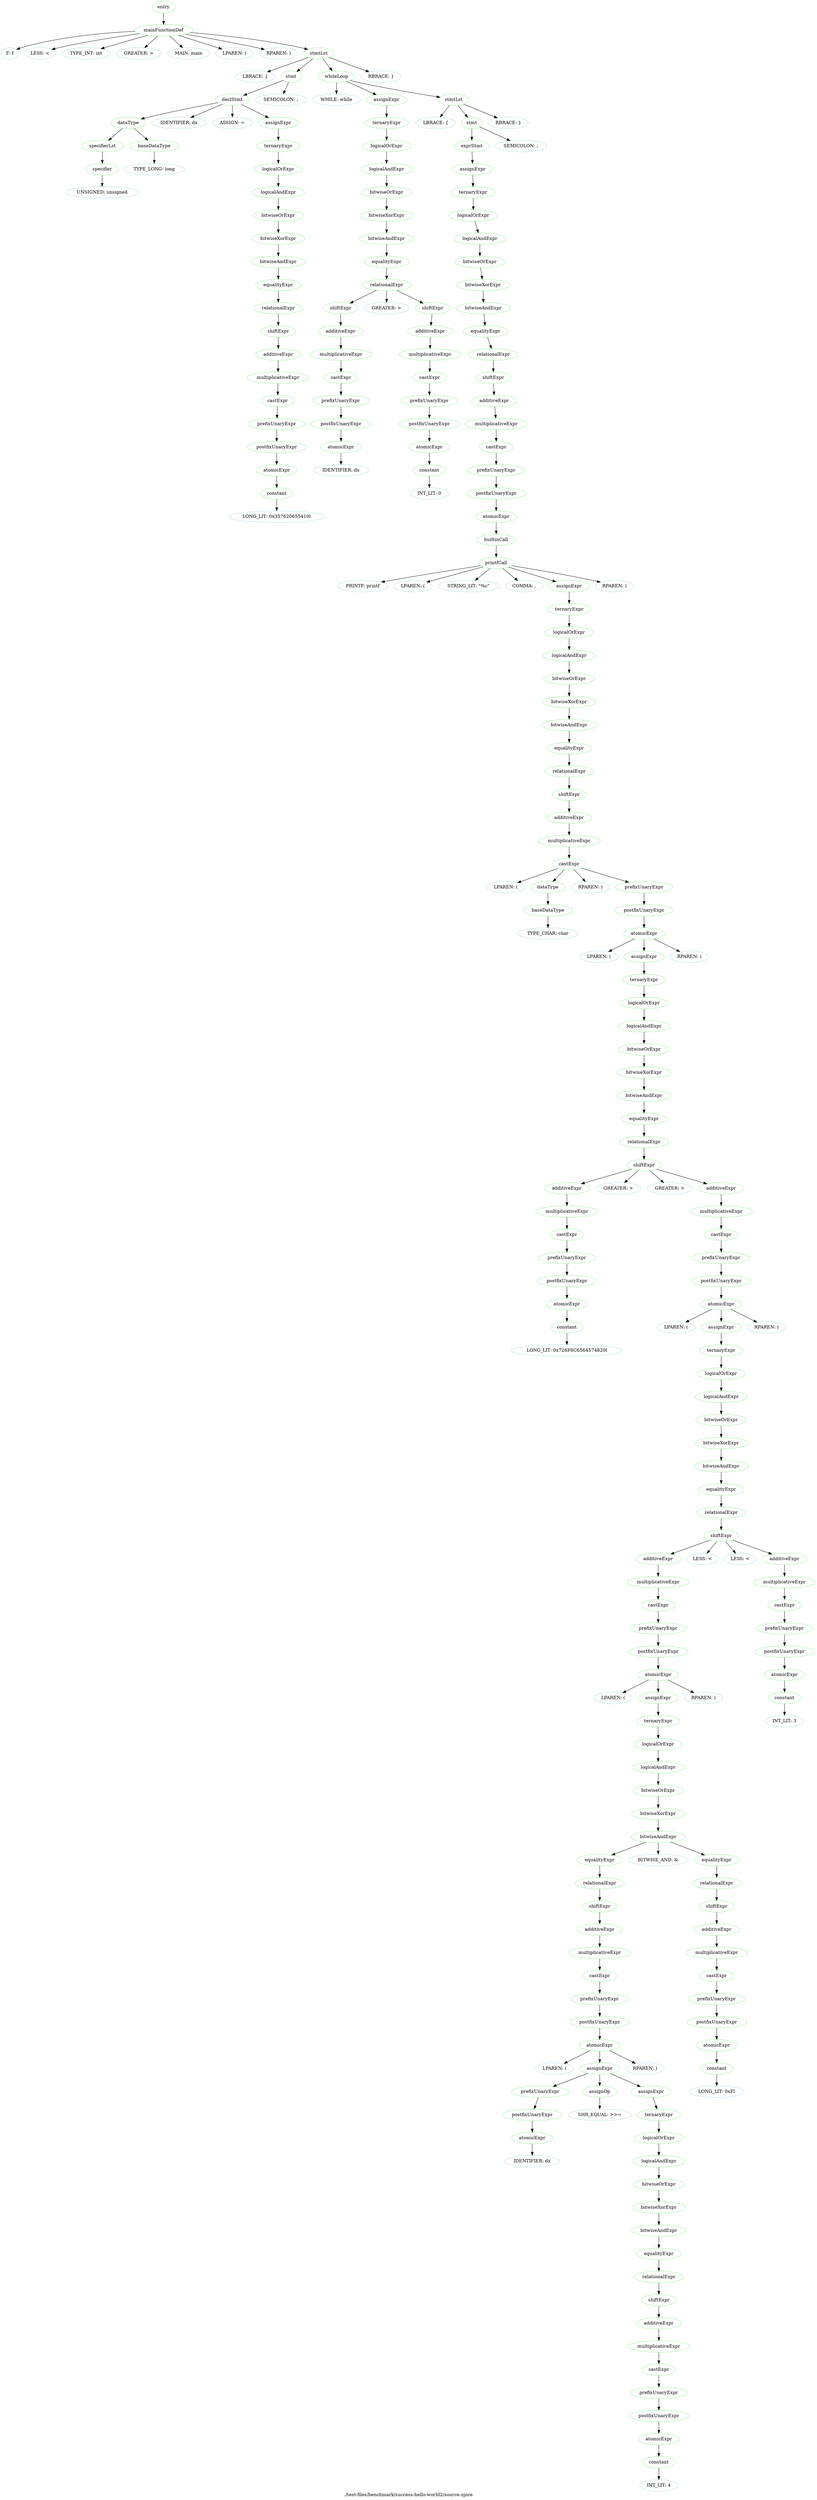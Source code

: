 digraph {
 rankdir="TB";
 label="./test-files/benchmark/success-hello-world2/source.spice";
 L3C0_entry [color="lightgreen",label="entry"];
 L3C0_mainFunctionDef [color="lightgreen",label="mainFunctionDef"];
 L3C0_entry -> L3C0_mainFunctionDef;
 L3C0 [color="lightblue",label="F: f"];
 L3C0_mainFunctionDef -> L3C0
 L3C1 [color="lightblue",label="LESS: <"];
 L3C0_mainFunctionDef -> L3C1
 L3C2 [color="lightblue",label="TYPE_INT: int"];
 L3C0_mainFunctionDef -> L3C2
 L3C5 [color="lightblue",label="GREATER: >"];
 L3C0_mainFunctionDef -> L3C5
 L3C7 [color="lightblue",label="MAIN: main"];
 L3C0_mainFunctionDef -> L3C7
 L3C11 [color="lightblue",label="LPAREN: ("];
 L3C0_mainFunctionDef -> L3C11
 L3C12 [color="lightblue",label="RPAREN: )"];
 L3C0_mainFunctionDef -> L3C12
 L3C14_stmtLst [color="lightgreen",label="stmtLst"];
 L3C0_mainFunctionDef -> L3C14_stmtLst;
 L3C14 [color="lightblue",label="LBRACE: {"];
 L3C14_stmtLst -> L3C14
 L4C4_stmt [color="lightgreen",label="stmt"];
 L3C14_stmtLst -> L4C4_stmt;
 L4C4_declStmt [color="lightgreen",label="declStmt"];
 L4C4_stmt -> L4C4_declStmt;
 L4C4_dataType [color="lightgreen",label="dataType"];
 L4C4_declStmt -> L4C4_dataType;
 L4C4_specifierLst [color="lightgreen",label="specifierLst"];
 L4C4_dataType -> L4C4_specifierLst;
 L4C4_specifier [color="lightgreen",label="specifier"];
 L4C4_specifierLst -> L4C4_specifier;
 L4C4 [color="lightblue",label="UNSIGNED: unsigned"];
 L4C4_specifier -> L4C4
 L4C13_baseDataType [color="lightgreen",label="baseDataType"];
 L4C4_dataType -> L4C13_baseDataType;
 L4C13 [color="lightblue",label="TYPE_LONG: long"];
 L4C13_baseDataType -> L4C13
 L4C18 [color="lightblue",label="IDENTIFIER: dx"];
 L4C4_declStmt -> L4C18
 L4C21 [color="lightblue",label="ASSIGN: ="];
 L4C4_declStmt -> L4C21
 L4C23_assignExpr [color="lightgreen",label="assignExpr"];
 L4C4_declStmt -> L4C23_assignExpr;
 L4C23_ternaryExpr [color="lightgreen",label="ternaryExpr"];
 L4C23_assignExpr -> L4C23_ternaryExpr;
 L4C23_logicalOrExpr [color="lightgreen",label="logicalOrExpr"];
 L4C23_ternaryExpr -> L4C23_logicalOrExpr;
 L4C23_logicalAndExpr [color="lightgreen",label="logicalAndExpr"];
 L4C23_logicalOrExpr -> L4C23_logicalAndExpr;
 L4C23_bitwiseOrExpr [color="lightgreen",label="bitwiseOrExpr"];
 L4C23_logicalAndExpr -> L4C23_bitwiseOrExpr;
 L4C23_bitwiseXorExpr [color="lightgreen",label="bitwiseXorExpr"];
 L4C23_bitwiseOrExpr -> L4C23_bitwiseXorExpr;
 L4C23_bitwiseAndExpr [color="lightgreen",label="bitwiseAndExpr"];
 L4C23_bitwiseXorExpr -> L4C23_bitwiseAndExpr;
 L4C23_equalityExpr [color="lightgreen",label="equalityExpr"];
 L4C23_bitwiseAndExpr -> L4C23_equalityExpr;
 L4C23_relationalExpr [color="lightgreen",label="relationalExpr"];
 L4C23_equalityExpr -> L4C23_relationalExpr;
 L4C23_shiftExpr [color="lightgreen",label="shiftExpr"];
 L4C23_relationalExpr -> L4C23_shiftExpr;
 L4C23_additiveExpr [color="lightgreen",label="additiveExpr"];
 L4C23_shiftExpr -> L4C23_additiveExpr;
 L4C23_multiplicativeExpr [color="lightgreen",label="multiplicativeExpr"];
 L4C23_additiveExpr -> L4C23_multiplicativeExpr;
 L4C23_castExpr [color="lightgreen",label="castExpr"];
 L4C23_multiplicativeExpr -> L4C23_castExpr;
 L4C23_prefixUnaryExpr [color="lightgreen",label="prefixUnaryExpr"];
 L4C23_castExpr -> L4C23_prefixUnaryExpr;
 L4C23_postfixUnaryExpr [color="lightgreen",label="postfixUnaryExpr"];
 L4C23_prefixUnaryExpr -> L4C23_postfixUnaryExpr;
 L4C23_atomicExpr [color="lightgreen",label="atomicExpr"];
 L4C23_postfixUnaryExpr -> L4C23_atomicExpr;
 L4C23_constant [color="lightgreen",label="constant"];
 L4C23_atomicExpr -> L4C23_constant;
 L4C23 [color="lightblue",label="LONG_LIT: 0x357620655410l"];
 L4C23_constant -> L4C23
 L4C38 [color="lightblue",label="SEMICOLON: ;"];
 L4C4_stmt -> L4C38
 L5C4_whileLoop [color="lightgreen",label="whileLoop"];
 L3C14_stmtLst -> L5C4_whileLoop;
 L5C4 [color="lightblue",label="WHILE: while"];
 L5C4_whileLoop -> L5C4
 L5C10_assignExpr [color="lightgreen",label="assignExpr"];
 L5C4_whileLoop -> L5C10_assignExpr;
 L5C10_ternaryExpr [color="lightgreen",label="ternaryExpr"];
 L5C10_assignExpr -> L5C10_ternaryExpr;
 L5C10_logicalOrExpr [color="lightgreen",label="logicalOrExpr"];
 L5C10_ternaryExpr -> L5C10_logicalOrExpr;
 L5C10_logicalAndExpr [color="lightgreen",label="logicalAndExpr"];
 L5C10_logicalOrExpr -> L5C10_logicalAndExpr;
 L5C10_bitwiseOrExpr [color="lightgreen",label="bitwiseOrExpr"];
 L5C10_logicalAndExpr -> L5C10_bitwiseOrExpr;
 L5C10_bitwiseXorExpr [color="lightgreen",label="bitwiseXorExpr"];
 L5C10_bitwiseOrExpr -> L5C10_bitwiseXorExpr;
 L5C10_bitwiseAndExpr [color="lightgreen",label="bitwiseAndExpr"];
 L5C10_bitwiseXorExpr -> L5C10_bitwiseAndExpr;
 L5C10_equalityExpr [color="lightgreen",label="equalityExpr"];
 L5C10_bitwiseAndExpr -> L5C10_equalityExpr;
 L5C10_relationalExpr [color="lightgreen",label="relationalExpr"];
 L5C10_equalityExpr -> L5C10_relationalExpr;
 L5C10_shiftExpr [color="lightgreen",label="shiftExpr"];
 L5C10_relationalExpr -> L5C10_shiftExpr;
 L5C10_additiveExpr [color="lightgreen",label="additiveExpr"];
 L5C10_shiftExpr -> L5C10_additiveExpr;
 L5C10_multiplicativeExpr [color="lightgreen",label="multiplicativeExpr"];
 L5C10_additiveExpr -> L5C10_multiplicativeExpr;
 L5C10_castExpr [color="lightgreen",label="castExpr"];
 L5C10_multiplicativeExpr -> L5C10_castExpr;
 L5C10_prefixUnaryExpr [color="lightgreen",label="prefixUnaryExpr"];
 L5C10_castExpr -> L5C10_prefixUnaryExpr;
 L5C10_postfixUnaryExpr [color="lightgreen",label="postfixUnaryExpr"];
 L5C10_prefixUnaryExpr -> L5C10_postfixUnaryExpr;
 L5C10_atomicExpr [color="lightgreen",label="atomicExpr"];
 L5C10_postfixUnaryExpr -> L5C10_atomicExpr;
 L5C10 [color="lightblue",label="IDENTIFIER: dx"];
 L5C10_atomicExpr -> L5C10
 L5C13 [color="lightblue",label="GREATER: >"];
 L5C10_relationalExpr -> L5C13
 L5C15_shiftExpr [color="lightgreen",label="shiftExpr"];
 L5C10_relationalExpr -> L5C15_shiftExpr;
 L5C15_additiveExpr [color="lightgreen",label="additiveExpr"];
 L5C15_shiftExpr -> L5C15_additiveExpr;
 L5C15_multiplicativeExpr [color="lightgreen",label="multiplicativeExpr"];
 L5C15_additiveExpr -> L5C15_multiplicativeExpr;
 L5C15_castExpr [color="lightgreen",label="castExpr"];
 L5C15_multiplicativeExpr -> L5C15_castExpr;
 L5C15_prefixUnaryExpr [color="lightgreen",label="prefixUnaryExpr"];
 L5C15_castExpr -> L5C15_prefixUnaryExpr;
 L5C15_postfixUnaryExpr [color="lightgreen",label="postfixUnaryExpr"];
 L5C15_prefixUnaryExpr -> L5C15_postfixUnaryExpr;
 L5C15_atomicExpr [color="lightgreen",label="atomicExpr"];
 L5C15_postfixUnaryExpr -> L5C15_atomicExpr;
 L5C15_constant [color="lightgreen",label="constant"];
 L5C15_atomicExpr -> L5C15_constant;
 L5C15 [color="lightblue",label="INT_LIT: 0"];
 L5C15_constant -> L5C15
 L5C17_stmtLst [color="lightgreen",label="stmtLst"];
 L5C4_whileLoop -> L5C17_stmtLst;
 L5C17 [color="lightblue",label="LBRACE: {"];
 L5C17_stmtLst -> L5C17
 L6C8_stmt [color="lightgreen",label="stmt"];
 L5C17_stmtLst -> L6C8_stmt;
 L6C8_exprStmt [color="lightgreen",label="exprStmt"];
 L6C8_stmt -> L6C8_exprStmt;
 L6C8_assignExpr [color="lightgreen",label="assignExpr"];
 L6C8_exprStmt -> L6C8_assignExpr;
 L6C8_ternaryExpr [color="lightgreen",label="ternaryExpr"];
 L6C8_assignExpr -> L6C8_ternaryExpr;
 L6C8_logicalOrExpr [color="lightgreen",label="logicalOrExpr"];
 L6C8_ternaryExpr -> L6C8_logicalOrExpr;
 L6C8_logicalAndExpr [color="lightgreen",label="logicalAndExpr"];
 L6C8_logicalOrExpr -> L6C8_logicalAndExpr;
 L6C8_bitwiseOrExpr [color="lightgreen",label="bitwiseOrExpr"];
 L6C8_logicalAndExpr -> L6C8_bitwiseOrExpr;
 L6C8_bitwiseXorExpr [color="lightgreen",label="bitwiseXorExpr"];
 L6C8_bitwiseOrExpr -> L6C8_bitwiseXorExpr;
 L6C8_bitwiseAndExpr [color="lightgreen",label="bitwiseAndExpr"];
 L6C8_bitwiseXorExpr -> L6C8_bitwiseAndExpr;
 L6C8_equalityExpr [color="lightgreen",label="equalityExpr"];
 L6C8_bitwiseAndExpr -> L6C8_equalityExpr;
 L6C8_relationalExpr [color="lightgreen",label="relationalExpr"];
 L6C8_equalityExpr -> L6C8_relationalExpr;
 L6C8_shiftExpr [color="lightgreen",label="shiftExpr"];
 L6C8_relationalExpr -> L6C8_shiftExpr;
 L6C8_additiveExpr [color="lightgreen",label="additiveExpr"];
 L6C8_shiftExpr -> L6C8_additiveExpr;
 L6C8_multiplicativeExpr [color="lightgreen",label="multiplicativeExpr"];
 L6C8_additiveExpr -> L6C8_multiplicativeExpr;
 L6C8_castExpr [color="lightgreen",label="castExpr"];
 L6C8_multiplicativeExpr -> L6C8_castExpr;
 L6C8_prefixUnaryExpr [color="lightgreen",label="prefixUnaryExpr"];
 L6C8_castExpr -> L6C8_prefixUnaryExpr;
 L6C8_postfixUnaryExpr [color="lightgreen",label="postfixUnaryExpr"];
 L6C8_prefixUnaryExpr -> L6C8_postfixUnaryExpr;
 L6C8_atomicExpr [color="lightgreen",label="atomicExpr"];
 L6C8_postfixUnaryExpr -> L6C8_atomicExpr;
 L6C8_builtinCall [color="lightgreen",label="builtinCall"];
 L6C8_atomicExpr -> L6C8_builtinCall;
 L6C8_printfCall [color="lightgreen",label="printfCall"];
 L6C8_builtinCall -> L6C8_printfCall;
 L6C8 [color="lightblue",label="PRINTF: printf"];
 L6C8_printfCall -> L6C8
 L6C14 [color="lightblue",label="LPAREN: ("];
 L6C8_printfCall -> L6C14
 L6C15 [color="lightblue",label="STRING_LIT: \"%c\""];
 L6C8_printfCall -> L6C15
 L6C19 [color="lightblue",label="COMMA: ,"];
 L6C8_printfCall -> L6C19
 L6C21_assignExpr [color="lightgreen",label="assignExpr"];
 L6C8_printfCall -> L6C21_assignExpr;
 L6C21_ternaryExpr [color="lightgreen",label="ternaryExpr"];
 L6C21_assignExpr -> L6C21_ternaryExpr;
 L6C21_logicalOrExpr [color="lightgreen",label="logicalOrExpr"];
 L6C21_ternaryExpr -> L6C21_logicalOrExpr;
 L6C21_logicalAndExpr [color="lightgreen",label="logicalAndExpr"];
 L6C21_logicalOrExpr -> L6C21_logicalAndExpr;
 L6C21_bitwiseOrExpr [color="lightgreen",label="bitwiseOrExpr"];
 L6C21_logicalAndExpr -> L6C21_bitwiseOrExpr;
 L6C21_bitwiseXorExpr [color="lightgreen",label="bitwiseXorExpr"];
 L6C21_bitwiseOrExpr -> L6C21_bitwiseXorExpr;
 L6C21_bitwiseAndExpr [color="lightgreen",label="bitwiseAndExpr"];
 L6C21_bitwiseXorExpr -> L6C21_bitwiseAndExpr;
 L6C21_equalityExpr [color="lightgreen",label="equalityExpr"];
 L6C21_bitwiseAndExpr -> L6C21_equalityExpr;
 L6C21_relationalExpr [color="lightgreen",label="relationalExpr"];
 L6C21_equalityExpr -> L6C21_relationalExpr;
 L6C21_shiftExpr [color="lightgreen",label="shiftExpr"];
 L6C21_relationalExpr -> L6C21_shiftExpr;
 L6C21_additiveExpr [color="lightgreen",label="additiveExpr"];
 L6C21_shiftExpr -> L6C21_additiveExpr;
 L6C21_multiplicativeExpr [color="lightgreen",label="multiplicativeExpr"];
 L6C21_additiveExpr -> L6C21_multiplicativeExpr;
 L6C21_castExpr [color="lightgreen",label="castExpr"];
 L6C21_multiplicativeExpr -> L6C21_castExpr;
 L6C21 [color="lightblue",label="LPAREN: ("];
 L6C21_castExpr -> L6C21
 L6C22_dataType [color="lightgreen",label="dataType"];
 L6C21_castExpr -> L6C22_dataType;
 L6C22_baseDataType [color="lightgreen",label="baseDataType"];
 L6C22_dataType -> L6C22_baseDataType;
 L6C22 [color="lightblue",label="TYPE_CHAR: char"];
 L6C22_baseDataType -> L6C22
 L6C26 [color="lightblue",label="RPAREN: )"];
 L6C21_castExpr -> L6C26
 L6C28_prefixUnaryExpr [color="lightgreen",label="prefixUnaryExpr"];
 L6C21_castExpr -> L6C28_prefixUnaryExpr;
 L6C28_postfixUnaryExpr [color="lightgreen",label="postfixUnaryExpr"];
 L6C28_prefixUnaryExpr -> L6C28_postfixUnaryExpr;
 L6C28_atomicExpr [color="lightgreen",label="atomicExpr"];
 L6C28_postfixUnaryExpr -> L6C28_atomicExpr;
 L6C28 [color="lightblue",label="LPAREN: ("];
 L6C28_atomicExpr -> L6C28
 L6C29_assignExpr [color="lightgreen",label="assignExpr"];
 L6C28_atomicExpr -> L6C29_assignExpr;
 L6C29_ternaryExpr [color="lightgreen",label="ternaryExpr"];
 L6C29_assignExpr -> L6C29_ternaryExpr;
 L6C29_logicalOrExpr [color="lightgreen",label="logicalOrExpr"];
 L6C29_ternaryExpr -> L6C29_logicalOrExpr;
 L6C29_logicalAndExpr [color="lightgreen",label="logicalAndExpr"];
 L6C29_logicalOrExpr -> L6C29_logicalAndExpr;
 L6C29_bitwiseOrExpr [color="lightgreen",label="bitwiseOrExpr"];
 L6C29_logicalAndExpr -> L6C29_bitwiseOrExpr;
 L6C29_bitwiseXorExpr [color="lightgreen",label="bitwiseXorExpr"];
 L6C29_bitwiseOrExpr -> L6C29_bitwiseXorExpr;
 L6C29_bitwiseAndExpr [color="lightgreen",label="bitwiseAndExpr"];
 L6C29_bitwiseXorExpr -> L6C29_bitwiseAndExpr;
 L6C29_equalityExpr [color="lightgreen",label="equalityExpr"];
 L6C29_bitwiseAndExpr -> L6C29_equalityExpr;
 L6C29_relationalExpr [color="lightgreen",label="relationalExpr"];
 L6C29_equalityExpr -> L6C29_relationalExpr;
 L6C29_shiftExpr [color="lightgreen",label="shiftExpr"];
 L6C29_relationalExpr -> L6C29_shiftExpr;
 L6C29_additiveExpr [color="lightgreen",label="additiveExpr"];
 L6C29_shiftExpr -> L6C29_additiveExpr;
 L6C29_multiplicativeExpr [color="lightgreen",label="multiplicativeExpr"];
 L6C29_additiveExpr -> L6C29_multiplicativeExpr;
 L6C29_castExpr [color="lightgreen",label="castExpr"];
 L6C29_multiplicativeExpr -> L6C29_castExpr;
 L6C29_prefixUnaryExpr [color="lightgreen",label="prefixUnaryExpr"];
 L6C29_castExpr -> L6C29_prefixUnaryExpr;
 L6C29_postfixUnaryExpr [color="lightgreen",label="postfixUnaryExpr"];
 L6C29_prefixUnaryExpr -> L6C29_postfixUnaryExpr;
 L6C29_atomicExpr [color="lightgreen",label="atomicExpr"];
 L6C29_postfixUnaryExpr -> L6C29_atomicExpr;
 L6C29_constant [color="lightgreen",label="constant"];
 L6C29_atomicExpr -> L6C29_constant;
 L6C29 [color="lightblue",label="LONG_LIT: 0x726F6C6564574820l"];
 L6C29_constant -> L6C29
 L6C49 [color="lightblue",label="GREATER: >"];
 L6C29_shiftExpr -> L6C49
 L6C50 [color="lightblue",label="GREATER: >"];
 L6C29_shiftExpr -> L6C50
 L6C52_additiveExpr [color="lightgreen",label="additiveExpr"];
 L6C29_shiftExpr -> L6C52_additiveExpr;
 L6C52_multiplicativeExpr [color="lightgreen",label="multiplicativeExpr"];
 L6C52_additiveExpr -> L6C52_multiplicativeExpr;
 L6C52_castExpr [color="lightgreen",label="castExpr"];
 L6C52_multiplicativeExpr -> L6C52_castExpr;
 L6C52_prefixUnaryExpr [color="lightgreen",label="prefixUnaryExpr"];
 L6C52_castExpr -> L6C52_prefixUnaryExpr;
 L6C52_postfixUnaryExpr [color="lightgreen",label="postfixUnaryExpr"];
 L6C52_prefixUnaryExpr -> L6C52_postfixUnaryExpr;
 L6C52_atomicExpr [color="lightgreen",label="atomicExpr"];
 L6C52_postfixUnaryExpr -> L6C52_atomicExpr;
 L6C52 [color="lightblue",label="LPAREN: ("];
 L6C52_atomicExpr -> L6C52
 L6C53_assignExpr [color="lightgreen",label="assignExpr"];
 L6C52_atomicExpr -> L6C53_assignExpr;
 L6C53_ternaryExpr [color="lightgreen",label="ternaryExpr"];
 L6C53_assignExpr -> L6C53_ternaryExpr;
 L6C53_logicalOrExpr [color="lightgreen",label="logicalOrExpr"];
 L6C53_ternaryExpr -> L6C53_logicalOrExpr;
 L6C53_logicalAndExpr [color="lightgreen",label="logicalAndExpr"];
 L6C53_logicalOrExpr -> L6C53_logicalAndExpr;
 L6C53_bitwiseOrExpr [color="lightgreen",label="bitwiseOrExpr"];
 L6C53_logicalAndExpr -> L6C53_bitwiseOrExpr;
 L6C53_bitwiseXorExpr [color="lightgreen",label="bitwiseXorExpr"];
 L6C53_bitwiseOrExpr -> L6C53_bitwiseXorExpr;
 L6C53_bitwiseAndExpr [color="lightgreen",label="bitwiseAndExpr"];
 L6C53_bitwiseXorExpr -> L6C53_bitwiseAndExpr;
 L6C53_equalityExpr [color="lightgreen",label="equalityExpr"];
 L6C53_bitwiseAndExpr -> L6C53_equalityExpr;
 L6C53_relationalExpr [color="lightgreen",label="relationalExpr"];
 L6C53_equalityExpr -> L6C53_relationalExpr;
 L6C53_shiftExpr [color="lightgreen",label="shiftExpr"];
 L6C53_relationalExpr -> L6C53_shiftExpr;
 L6C53_additiveExpr [color="lightgreen",label="additiveExpr"];
 L6C53_shiftExpr -> L6C53_additiveExpr;
 L6C53_multiplicativeExpr [color="lightgreen",label="multiplicativeExpr"];
 L6C53_additiveExpr -> L6C53_multiplicativeExpr;
 L6C53_castExpr [color="lightgreen",label="castExpr"];
 L6C53_multiplicativeExpr -> L6C53_castExpr;
 L6C53_prefixUnaryExpr [color="lightgreen",label="prefixUnaryExpr"];
 L6C53_castExpr -> L6C53_prefixUnaryExpr;
 L6C53_postfixUnaryExpr [color="lightgreen",label="postfixUnaryExpr"];
 L6C53_prefixUnaryExpr -> L6C53_postfixUnaryExpr;
 L6C53_atomicExpr [color="lightgreen",label="atomicExpr"];
 L6C53_postfixUnaryExpr -> L6C53_atomicExpr;
 L6C53 [color="lightblue",label="LPAREN: ("];
 L6C53_atomicExpr -> L6C53
 L6C54_assignExpr [color="lightgreen",label="assignExpr"];
 L6C53_atomicExpr -> L6C54_assignExpr;
 L6C54_ternaryExpr [color="lightgreen",label="ternaryExpr"];
 L6C54_assignExpr -> L6C54_ternaryExpr;
 L6C54_logicalOrExpr [color="lightgreen",label="logicalOrExpr"];
 L6C54_ternaryExpr -> L6C54_logicalOrExpr;
 L6C54_logicalAndExpr [color="lightgreen",label="logicalAndExpr"];
 L6C54_logicalOrExpr -> L6C54_logicalAndExpr;
 L6C54_bitwiseOrExpr [color="lightgreen",label="bitwiseOrExpr"];
 L6C54_logicalAndExpr -> L6C54_bitwiseOrExpr;
 L6C54_bitwiseXorExpr [color="lightgreen",label="bitwiseXorExpr"];
 L6C54_bitwiseOrExpr -> L6C54_bitwiseXorExpr;
 L6C54_bitwiseAndExpr [color="lightgreen",label="bitwiseAndExpr"];
 L6C54_bitwiseXorExpr -> L6C54_bitwiseAndExpr;
 L6C54_equalityExpr [color="lightgreen",label="equalityExpr"];
 L6C54_bitwiseAndExpr -> L6C54_equalityExpr;
 L6C54_relationalExpr [color="lightgreen",label="relationalExpr"];
 L6C54_equalityExpr -> L6C54_relationalExpr;
 L6C54_shiftExpr [color="lightgreen",label="shiftExpr"];
 L6C54_relationalExpr -> L6C54_shiftExpr;
 L6C54_additiveExpr [color="lightgreen",label="additiveExpr"];
 L6C54_shiftExpr -> L6C54_additiveExpr;
 L6C54_multiplicativeExpr [color="lightgreen",label="multiplicativeExpr"];
 L6C54_additiveExpr -> L6C54_multiplicativeExpr;
 L6C54_castExpr [color="lightgreen",label="castExpr"];
 L6C54_multiplicativeExpr -> L6C54_castExpr;
 L6C54_prefixUnaryExpr [color="lightgreen",label="prefixUnaryExpr"];
 L6C54_castExpr -> L6C54_prefixUnaryExpr;
 L6C54_postfixUnaryExpr [color="lightgreen",label="postfixUnaryExpr"];
 L6C54_prefixUnaryExpr -> L6C54_postfixUnaryExpr;
 L6C54_atomicExpr [color="lightgreen",label="atomicExpr"];
 L6C54_postfixUnaryExpr -> L6C54_atomicExpr;
 L6C54 [color="lightblue",label="LPAREN: ("];
 L6C54_atomicExpr -> L6C54
 L6C55_assignExpr [color="lightgreen",label="assignExpr"];
 L6C54_atomicExpr -> L6C55_assignExpr;
 L6C55_prefixUnaryExpr [color="lightgreen",label="prefixUnaryExpr"];
 L6C55_assignExpr -> L6C55_prefixUnaryExpr;
 L6C55_postfixUnaryExpr [color="lightgreen",label="postfixUnaryExpr"];
 L6C55_prefixUnaryExpr -> L6C55_postfixUnaryExpr;
 L6C55_atomicExpr [color="lightgreen",label="atomicExpr"];
 L6C55_postfixUnaryExpr -> L6C55_atomicExpr;
 L6C55 [color="lightblue",label="IDENTIFIER: dx"];
 L6C55_atomicExpr -> L6C55
 L6C58_assignOp [color="lightgreen",label="assignOp"];
 L6C55_assignExpr -> L6C58_assignOp;
 L6C58 [color="lightblue",label="SHR_EQUAL: >>="];
 L6C58_assignOp -> L6C58
 L6C62_assignExpr [color="lightgreen",label="assignExpr"];
 L6C55_assignExpr -> L6C62_assignExpr;
 L6C62_ternaryExpr [color="lightgreen",label="ternaryExpr"];
 L6C62_assignExpr -> L6C62_ternaryExpr;
 L6C62_logicalOrExpr [color="lightgreen",label="logicalOrExpr"];
 L6C62_ternaryExpr -> L6C62_logicalOrExpr;
 L6C62_logicalAndExpr [color="lightgreen",label="logicalAndExpr"];
 L6C62_logicalOrExpr -> L6C62_logicalAndExpr;
 L6C62_bitwiseOrExpr [color="lightgreen",label="bitwiseOrExpr"];
 L6C62_logicalAndExpr -> L6C62_bitwiseOrExpr;
 L6C62_bitwiseXorExpr [color="lightgreen",label="bitwiseXorExpr"];
 L6C62_bitwiseOrExpr -> L6C62_bitwiseXorExpr;
 L6C62_bitwiseAndExpr [color="lightgreen",label="bitwiseAndExpr"];
 L6C62_bitwiseXorExpr -> L6C62_bitwiseAndExpr;
 L6C62_equalityExpr [color="lightgreen",label="equalityExpr"];
 L6C62_bitwiseAndExpr -> L6C62_equalityExpr;
 L6C62_relationalExpr [color="lightgreen",label="relationalExpr"];
 L6C62_equalityExpr -> L6C62_relationalExpr;
 L6C62_shiftExpr [color="lightgreen",label="shiftExpr"];
 L6C62_relationalExpr -> L6C62_shiftExpr;
 L6C62_additiveExpr [color="lightgreen",label="additiveExpr"];
 L6C62_shiftExpr -> L6C62_additiveExpr;
 L6C62_multiplicativeExpr [color="lightgreen",label="multiplicativeExpr"];
 L6C62_additiveExpr -> L6C62_multiplicativeExpr;
 L6C62_castExpr [color="lightgreen",label="castExpr"];
 L6C62_multiplicativeExpr -> L6C62_castExpr;
 L6C62_prefixUnaryExpr [color="lightgreen",label="prefixUnaryExpr"];
 L6C62_castExpr -> L6C62_prefixUnaryExpr;
 L6C62_postfixUnaryExpr [color="lightgreen",label="postfixUnaryExpr"];
 L6C62_prefixUnaryExpr -> L6C62_postfixUnaryExpr;
 L6C62_atomicExpr [color="lightgreen",label="atomicExpr"];
 L6C62_postfixUnaryExpr -> L6C62_atomicExpr;
 L6C62_constant [color="lightgreen",label="constant"];
 L6C62_atomicExpr -> L6C62_constant;
 L6C62 [color="lightblue",label="INT_LIT: 4"];
 L6C62_constant -> L6C62
 L6C63 [color="lightblue",label="RPAREN: )"];
 L6C54_atomicExpr -> L6C63
 L6C65 [color="lightblue",label="BITWISE_AND: &"];
 L6C54_bitwiseAndExpr -> L6C65
 L6C67_equalityExpr [color="lightgreen",label="equalityExpr"];
 L6C54_bitwiseAndExpr -> L6C67_equalityExpr;
 L6C67_relationalExpr [color="lightgreen",label="relationalExpr"];
 L6C67_equalityExpr -> L6C67_relationalExpr;
 L6C67_shiftExpr [color="lightgreen",label="shiftExpr"];
 L6C67_relationalExpr -> L6C67_shiftExpr;
 L6C67_additiveExpr [color="lightgreen",label="additiveExpr"];
 L6C67_shiftExpr -> L6C67_additiveExpr;
 L6C67_multiplicativeExpr [color="lightgreen",label="multiplicativeExpr"];
 L6C67_additiveExpr -> L6C67_multiplicativeExpr;
 L6C67_castExpr [color="lightgreen",label="castExpr"];
 L6C67_multiplicativeExpr -> L6C67_castExpr;
 L6C67_prefixUnaryExpr [color="lightgreen",label="prefixUnaryExpr"];
 L6C67_castExpr -> L6C67_prefixUnaryExpr;
 L6C67_postfixUnaryExpr [color="lightgreen",label="postfixUnaryExpr"];
 L6C67_prefixUnaryExpr -> L6C67_postfixUnaryExpr;
 L6C67_atomicExpr [color="lightgreen",label="atomicExpr"];
 L6C67_postfixUnaryExpr -> L6C67_atomicExpr;
 L6C67_constant [color="lightgreen",label="constant"];
 L6C67_atomicExpr -> L6C67_constant;
 L6C67 [color="lightblue",label="LONG_LIT: 0xFl"];
 L6C67_constant -> L6C67
 L6C71 [color="lightblue",label="RPAREN: )"];
 L6C53_atomicExpr -> L6C71
 L6C73 [color="lightblue",label="LESS: <"];
 L6C53_shiftExpr -> L6C73
 L6C74 [color="lightblue",label="LESS: <"];
 L6C53_shiftExpr -> L6C74
 L6C76_additiveExpr [color="lightgreen",label="additiveExpr"];
 L6C53_shiftExpr -> L6C76_additiveExpr;
 L6C76_multiplicativeExpr [color="lightgreen",label="multiplicativeExpr"];
 L6C76_additiveExpr -> L6C76_multiplicativeExpr;
 L6C76_castExpr [color="lightgreen",label="castExpr"];
 L6C76_multiplicativeExpr -> L6C76_castExpr;
 L6C76_prefixUnaryExpr [color="lightgreen",label="prefixUnaryExpr"];
 L6C76_castExpr -> L6C76_prefixUnaryExpr;
 L6C76_postfixUnaryExpr [color="lightgreen",label="postfixUnaryExpr"];
 L6C76_prefixUnaryExpr -> L6C76_postfixUnaryExpr;
 L6C76_atomicExpr [color="lightgreen",label="atomicExpr"];
 L6C76_postfixUnaryExpr -> L6C76_atomicExpr;
 L6C76_constant [color="lightgreen",label="constant"];
 L6C76_atomicExpr -> L6C76_constant;
 L6C76 [color="lightblue",label="INT_LIT: 3"];
 L6C76_constant -> L6C76
 L6C77 [color="lightblue",label="RPAREN: )"];
 L6C52_atomicExpr -> L6C77
 L6C78 [color="lightblue",label="RPAREN: )"];
 L6C28_atomicExpr -> L6C78
 L6C79 [color="lightblue",label="RPAREN: )"];
 L6C8_printfCall -> L6C79
 L6C80 [color="lightblue",label="SEMICOLON: ;"];
 L6C8_stmt -> L6C80
 L7C4 [color="lightblue",label="RBRACE: }"];
 L5C17_stmtLst -> L7C4
 L8C0 [color="lightblue",label="RBRACE: }"];
 L3C14_stmtLst -> L8C0
}
